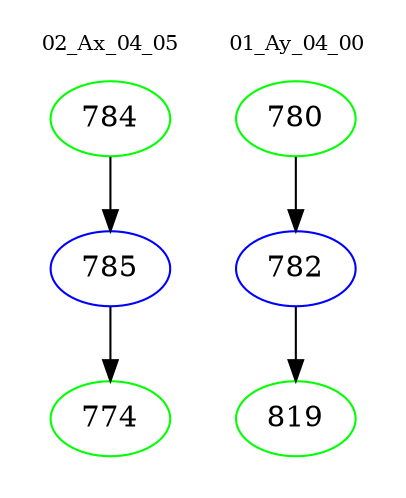 digraph{
subgraph cluster_0 {
color = white
label = "02_Ax_04_05";
fontsize=10;
T0_784 [label="784", color="green"]
T0_784 -> T0_785 [color="black"]
T0_785 [label="785", color="blue"]
T0_785 -> T0_774 [color="black"]
T0_774 [label="774", color="green"]
}
subgraph cluster_1 {
color = white
label = "01_Ay_04_00";
fontsize=10;
T1_780 [label="780", color="green"]
T1_780 -> T1_782 [color="black"]
T1_782 [label="782", color="blue"]
T1_782 -> T1_819 [color="black"]
T1_819 [label="819", color="green"]
}
}
